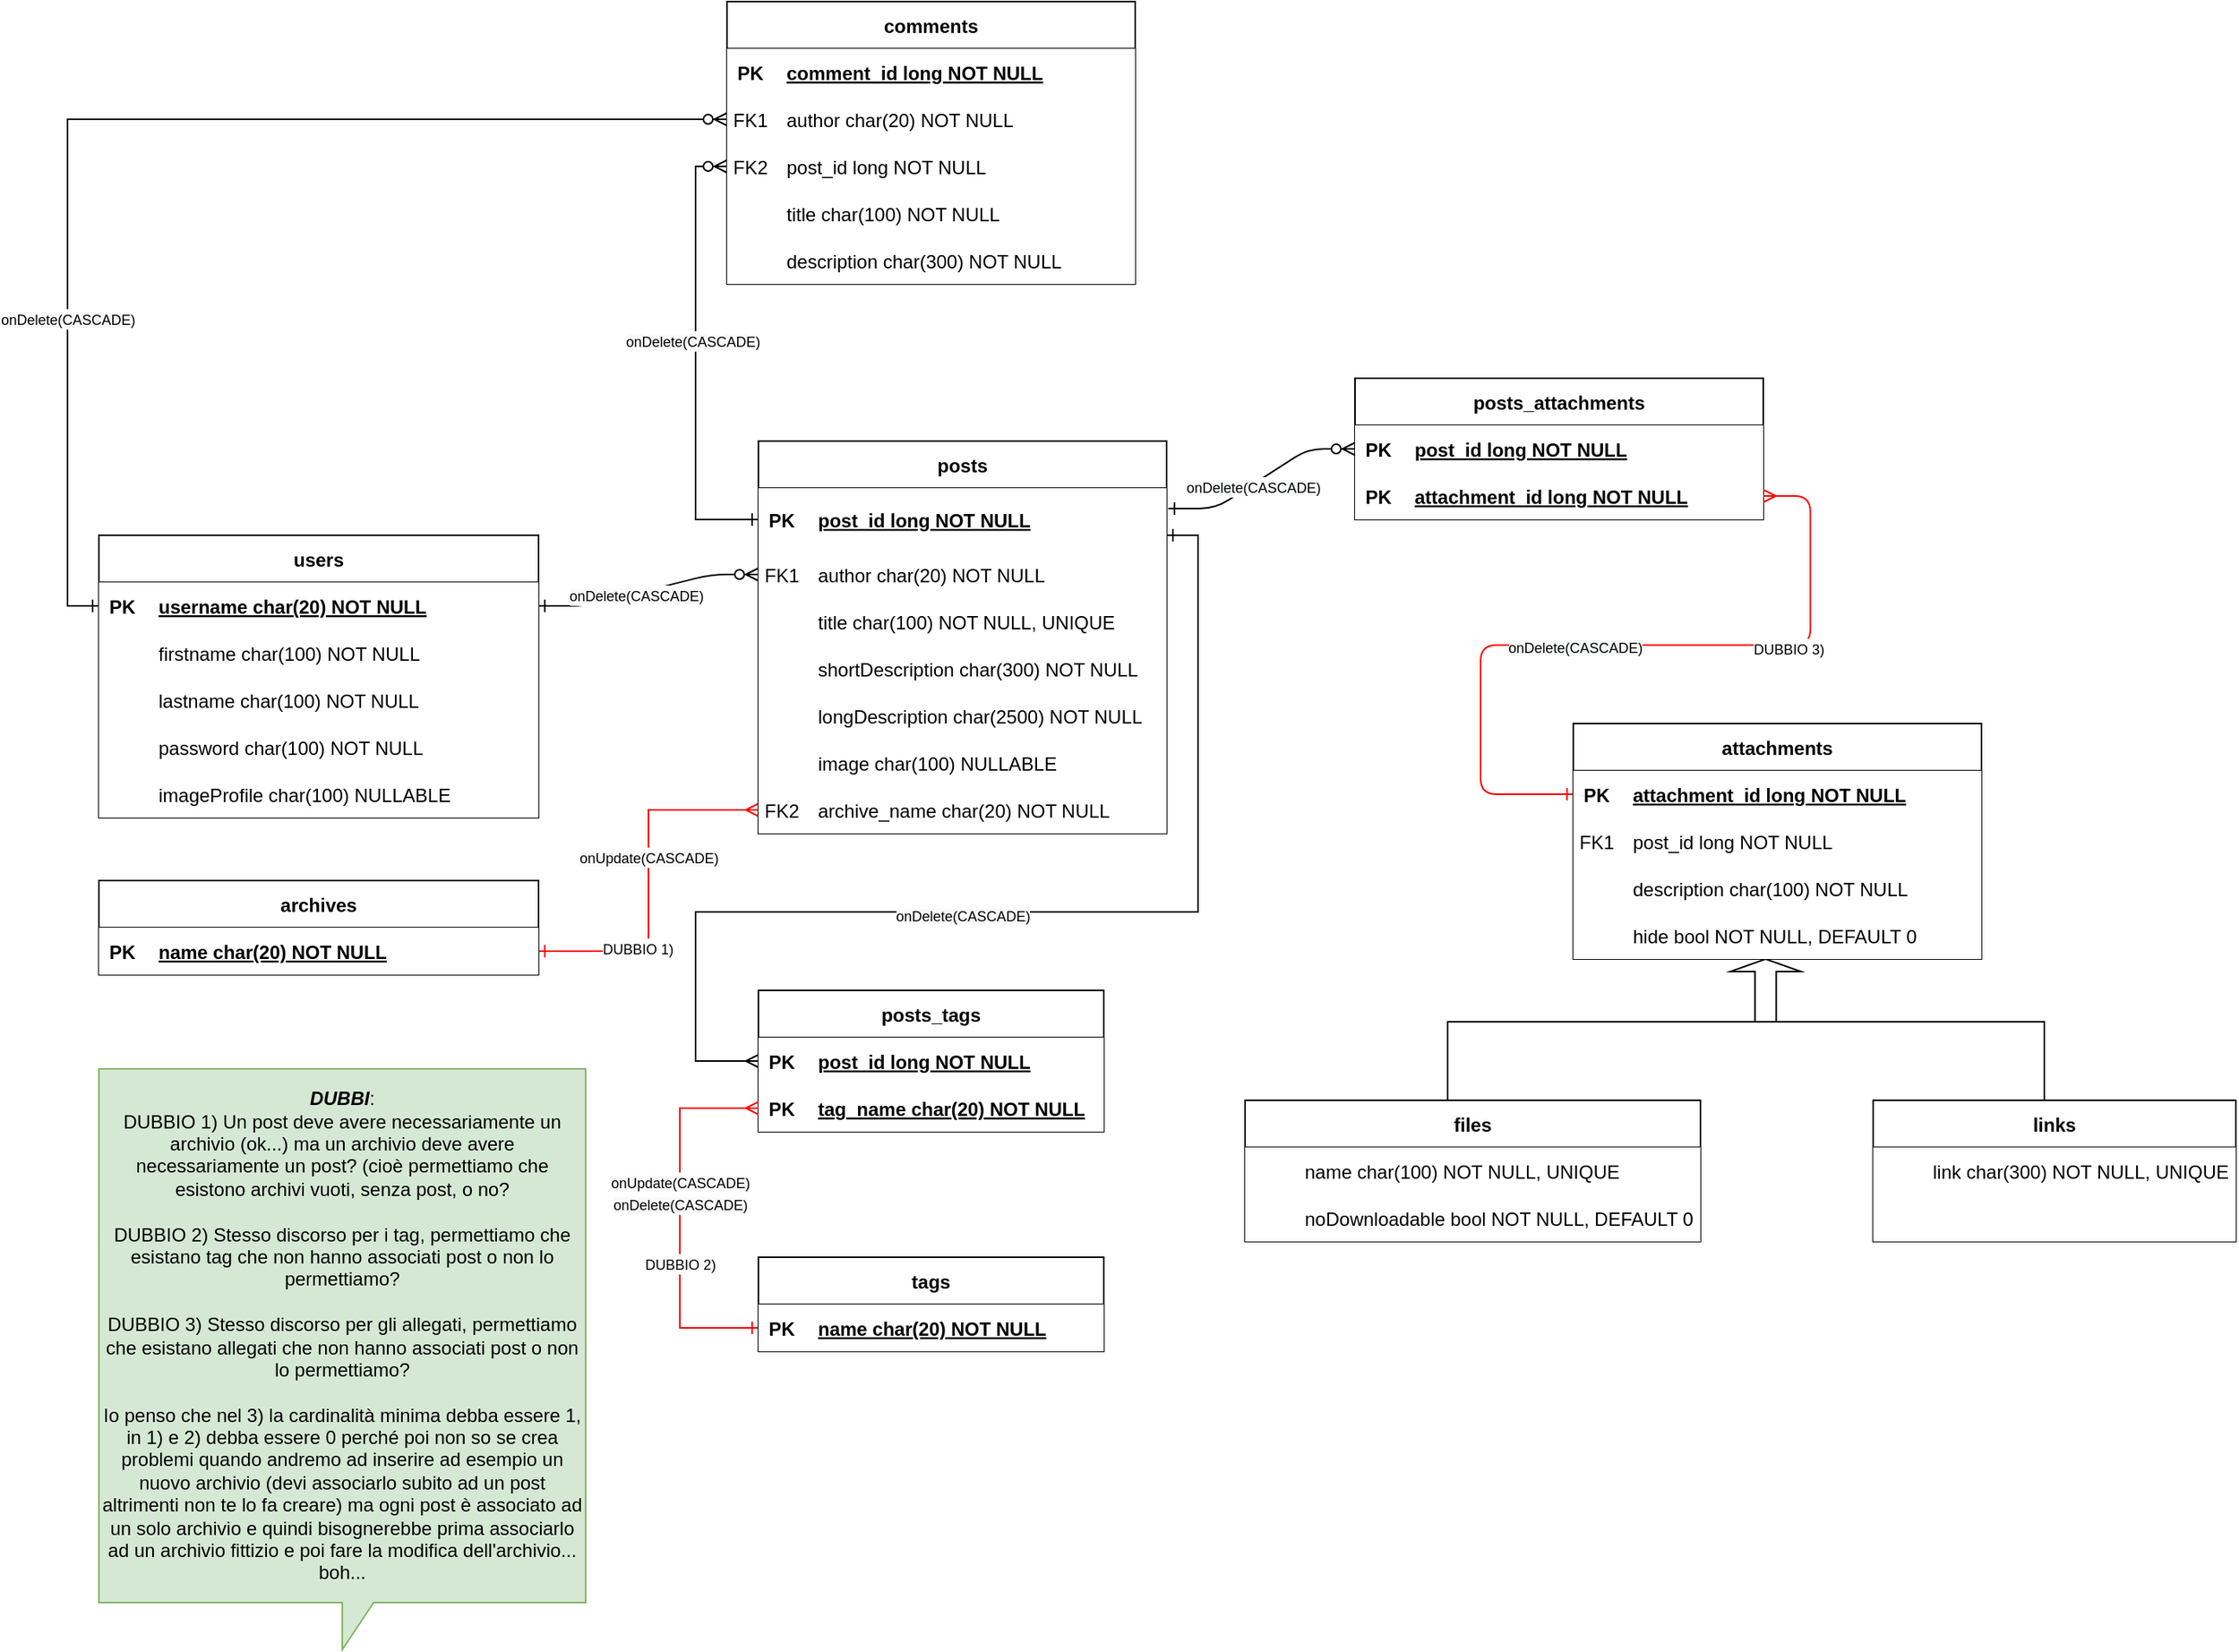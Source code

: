 <mxfile version="13.7.9" type="device"><diagram id="R2lEEEUBdFMjLlhIrx00" name="Page-1"><mxGraphModel dx="1936" dy="1906" grid="1" gridSize="10" guides="1" tooltips="1" connect="1" arrows="1" fold="1" page="1" pageScale="1" pageWidth="850" pageHeight="1100" math="0" shadow="0" extFonts="Permanent Marker^https://fonts.googleapis.com/css?family=Permanent+Marker"><root><mxCell id="0"/><mxCell id="1" parent="0"/><mxCell id="C-vyLk0tnHw3VtMMgP7b-1" value="" style="edgeStyle=entityRelationEdgeStyle;endArrow=ERzeroToMany;startArrow=ERone;endFill=1;startFill=0;" parent="1" source="C-vyLk0tnHw3VtMMgP7b-24" target="C-vyLk0tnHw3VtMMgP7b-6" edge="1"><mxGeometry width="100" height="100" relative="1" as="geometry"><mxPoint x="340" y="720" as="sourcePoint"/><mxPoint x="440" y="620" as="targetPoint"/></mxGeometry></mxCell><mxCell id="aIWPbxdDVjvcsdz_XJmE-20" value="&lt;span style=&quot;font-size: 9px ; background-color: rgb(248 , 249 , 250)&quot;&gt;onDelete(CASCADE)&lt;/span&gt;" style="edgeLabel;html=1;align=center;verticalAlign=middle;resizable=0;points=[];" parent="C-vyLk0tnHw3VtMMgP7b-1" vertex="1" connectable="0"><mxGeometry x="-0.125" y="-1" relative="1" as="geometry"><mxPoint as="offset"/></mxGeometry></mxCell><mxCell id="wg7da31r7VtKBd5QB4-x-1" value="comments" style="shape=table;startSize=30;container=1;collapsible=1;childLayout=tableLayout;fixedRows=1;rowLines=0;fontStyle=1;align=center;resizeLast=1;" parent="1" vertex="1"><mxGeometry x="450" y="-160" width="260" height="180" as="geometry"/></mxCell><mxCell id="wg7da31r7VtKBd5QB4-x-2" value="" style="shape=partialRectangle;collapsible=0;dropTarget=0;pointerEvents=0;points=[[0,0.5],[1,0.5]];portConstraint=eastwest;top=0;left=0;right=0;bottom=1;" parent="wg7da31r7VtKBd5QB4-x-1" vertex="1"><mxGeometry y="30" width="260" height="30" as="geometry"/></mxCell><mxCell id="wg7da31r7VtKBd5QB4-x-3" value="PK" style="shape=partialRectangle;overflow=hidden;connectable=0;top=0;left=0;bottom=0;right=0;fontStyle=1;" parent="wg7da31r7VtKBd5QB4-x-2" vertex="1"><mxGeometry width="30" height="30" as="geometry"/></mxCell><mxCell id="wg7da31r7VtKBd5QB4-x-4" value="comment_id long NOT NULL" style="shape=partialRectangle;overflow=hidden;connectable=0;top=0;left=0;bottom=0;right=0;align=left;spacingLeft=6;fontStyle=5;" parent="wg7da31r7VtKBd5QB4-x-2" vertex="1"><mxGeometry x="30" width="230" height="30" as="geometry"/></mxCell><mxCell id="wg7da31r7VtKBd5QB4-x-5" value="" style="shape=partialRectangle;collapsible=0;dropTarget=0;pointerEvents=0;points=[[0,0.5],[1,0.5]];portConstraint=eastwest;top=0;left=0;right=0;bottom=0;" parent="wg7da31r7VtKBd5QB4-x-1" vertex="1"><mxGeometry y="60" width="260" height="30" as="geometry"/></mxCell><mxCell id="wg7da31r7VtKBd5QB4-x-6" value="FK1" style="shape=partialRectangle;overflow=hidden;connectable=0;top=0;left=0;bottom=0;right=0;" parent="wg7da31r7VtKBd5QB4-x-5" vertex="1"><mxGeometry width="30" height="30" as="geometry"/></mxCell><mxCell id="wg7da31r7VtKBd5QB4-x-7" value="author char(20) NOT NULL" style="shape=partialRectangle;overflow=hidden;connectable=0;top=0;left=0;bottom=0;right=0;align=left;spacingLeft=6;" parent="wg7da31r7VtKBd5QB4-x-5" vertex="1"><mxGeometry x="30" width="230" height="30" as="geometry"/></mxCell><mxCell id="wg7da31r7VtKBd5QB4-x-8" value="" style="shape=partialRectangle;collapsible=0;dropTarget=0;pointerEvents=0;points=[[0,0.5],[1,0.5]];portConstraint=eastwest;top=0;left=0;right=0;bottom=0;" parent="wg7da31r7VtKBd5QB4-x-1" vertex="1"><mxGeometry y="90" width="260" height="30" as="geometry"/></mxCell><mxCell id="wg7da31r7VtKBd5QB4-x-9" value="FK2" style="shape=partialRectangle;overflow=hidden;connectable=0;top=0;left=0;bottom=0;right=0;" parent="wg7da31r7VtKBd5QB4-x-8" vertex="1"><mxGeometry width="30" height="30" as="geometry"/></mxCell><mxCell id="wg7da31r7VtKBd5QB4-x-10" value="post_id long NOT NULL" style="shape=partialRectangle;overflow=hidden;connectable=0;top=0;left=0;bottom=0;right=0;align=left;spacingLeft=6;" parent="wg7da31r7VtKBd5QB4-x-8" vertex="1"><mxGeometry x="30" width="230" height="30" as="geometry"/></mxCell><mxCell id="wg7da31r7VtKBd5QB4-x-26" value="" style="shape=partialRectangle;collapsible=0;dropTarget=0;pointerEvents=0;points=[[0,0.5],[1,0.5]];portConstraint=eastwest;top=0;left=0;right=0;bottom=0;" parent="wg7da31r7VtKBd5QB4-x-1" vertex="1"><mxGeometry y="120" width="260" height="30" as="geometry"/></mxCell><mxCell id="wg7da31r7VtKBd5QB4-x-27" value="" style="shape=partialRectangle;overflow=hidden;connectable=0;top=0;left=0;bottom=0;right=0;" parent="wg7da31r7VtKBd5QB4-x-26" vertex="1"><mxGeometry width="30" height="30" as="geometry"/></mxCell><mxCell id="wg7da31r7VtKBd5QB4-x-28" value="title char(100) NOT NULL" style="shape=partialRectangle;overflow=hidden;connectable=0;top=0;left=0;bottom=0;right=0;align=left;spacingLeft=6;" parent="wg7da31r7VtKBd5QB4-x-26" vertex="1"><mxGeometry x="30" width="230" height="30" as="geometry"/></mxCell><mxCell id="wg7da31r7VtKBd5QB4-x-29" value="" style="shape=partialRectangle;collapsible=0;dropTarget=0;pointerEvents=0;points=[[0,0.5],[1,0.5]];portConstraint=eastwest;top=0;left=0;right=0;bottom=0;" parent="wg7da31r7VtKBd5QB4-x-1" vertex="1"><mxGeometry y="150" width="260" height="30" as="geometry"/></mxCell><mxCell id="wg7da31r7VtKBd5QB4-x-30" value="" style="shape=partialRectangle;overflow=hidden;connectable=0;top=0;left=0;bottom=0;right=0;" parent="wg7da31r7VtKBd5QB4-x-29" vertex="1"><mxGeometry width="30" height="30" as="geometry"/></mxCell><mxCell id="wg7da31r7VtKBd5QB4-x-31" value="description char(300) NOT NULL" style="shape=partialRectangle;overflow=hidden;connectable=0;top=0;left=0;bottom=0;right=0;align=left;spacingLeft=6;" parent="wg7da31r7VtKBd5QB4-x-29" vertex="1"><mxGeometry x="30" width="230" height="30" as="geometry"/></mxCell><mxCell id="wg7da31r7VtKBd5QB4-x-32" style="edgeStyle=orthogonalEdgeStyle;rounded=0;orthogonalLoop=1;jettySize=auto;html=1;exitX=0;exitY=0.5;exitDx=0;exitDy=0;entryX=0;entryY=0.5;entryDx=0;entryDy=0;startArrow=ERone;startFill=0;endArrow=ERzeroToMany;endFill=1;" parent="1" source="C-vyLk0tnHw3VtMMgP7b-3" target="wg7da31r7VtKBd5QB4-x-8" edge="1"><mxGeometry relative="1" as="geometry"/></mxCell><mxCell id="aIWPbxdDVjvcsdz_XJmE-3" value="&lt;span style=&quot;font-size: 9px ; background-color: rgb(248 , 249 , 250)&quot;&gt;onDelete(CASCADE)&lt;/span&gt;" style="edgeLabel;html=1;align=center;verticalAlign=middle;resizable=0;points=[];" parent="wg7da31r7VtKBd5QB4-x-32" vertex="1" connectable="0"><mxGeometry x="0.085" y="2" relative="1" as="geometry"><mxPoint as="offset"/></mxGeometry></mxCell><mxCell id="wg7da31r7VtKBd5QB4-x-33" style="edgeStyle=orthogonalEdgeStyle;rounded=0;orthogonalLoop=1;jettySize=auto;html=1;exitX=0;exitY=0.5;exitDx=0;exitDy=0;entryX=0;entryY=0.5;entryDx=0;entryDy=0;startArrow=ERone;startFill=0;endArrow=ERzeroToMany;endFill=1;" parent="1" source="C-vyLk0tnHw3VtMMgP7b-24" target="wg7da31r7VtKBd5QB4-x-5" edge="1"><mxGeometry relative="1" as="geometry"/></mxCell><mxCell id="aIWPbxdDVjvcsdz_XJmE-4" value="&lt;span style=&quot;font-size: 9px ; background-color: rgb(248 , 249 , 250)&quot;&gt;onDelete(CASCADE)&lt;/span&gt;" style="edgeLabel;html=1;align=center;verticalAlign=middle;resizable=0;points=[];" parent="wg7da31r7VtKBd5QB4-x-33" vertex="1" connectable="0"><mxGeometry x="-0.459" relative="1" as="geometry"><mxPoint as="offset"/></mxGeometry></mxCell><mxCell id="wg7da31r7VtKBd5QB4-x-50" style="edgeStyle=orthogonalEdgeStyle;rounded=0;orthogonalLoop=1;jettySize=auto;html=1;exitX=1;exitY=0.5;exitDx=0;exitDy=0;entryX=0;entryY=0.5;entryDx=0;entryDy=0;startArrow=ERone;startFill=0;endArrow=ERmany;endFill=0;fillColor=#FFFF33;strokeColor=#FF0000;" parent="1" source="C-vyLk0tnHw3VtMMgP7b-14" target="wg7da31r7VtKBd5QB4-x-44" edge="1"><mxGeometry relative="1" as="geometry"><Array as="points"><mxPoint x="400" y="445"/><mxPoint x="400" y="355"/></Array></mxGeometry></mxCell><mxCell id="aIWPbxdDVjvcsdz_XJmE-17" value="&lt;span style=&quot;font-size: 9px ; background-color: rgb(248 , 249 , 250)&quot;&gt;onUpdate(&lt;/span&gt;&lt;span style=&quot;font-size: 9px ; background-color: rgb(248 , 249 , 250)&quot;&gt;CASCADE&lt;/span&gt;&lt;span style=&quot;font-size: 9px ; background-color: rgb(248 , 249 , 250)&quot;&gt;)&lt;/span&gt;" style="edgeLabel;html=1;align=center;verticalAlign=middle;resizable=0;points=[];" parent="wg7da31r7VtKBd5QB4-x-50" vertex="1" connectable="0"><mxGeometry x="0.134" relative="1" as="geometry"><mxPoint as="offset"/></mxGeometry></mxCell><mxCell id="2aSDrD3AFe0aCarWAyUW-16" value="&lt;font style=&quot;font-size: 9px&quot;&gt;DUBBIO 1)&lt;/font&gt;" style="edgeLabel;html=1;align=center;verticalAlign=middle;resizable=0;points=[];" parent="wg7da31r7VtKBd5QB4-x-50" vertex="1" connectable="0"><mxGeometry x="-0.453" y="2" relative="1" as="geometry"><mxPoint as="offset"/></mxGeometry></mxCell><mxCell id="aIWPbxdDVjvcsdz_XJmE-5" value="" style="shape=singleArrow;direction=north;whiteSpace=wrap;html=1;" parent="1" vertex="1"><mxGeometry x="1089" y="450" width="45" height="40" as="geometry"/></mxCell><mxCell id="aIWPbxdDVjvcsdz_XJmE-12" value="" style="shape=partialRectangle;whiteSpace=wrap;html=1;bottom=1;right=1;left=1;top=0;fillColor=none;routingCenterX=-0.5;rotation=-180;" parent="1" vertex="1"><mxGeometry x="909" y="490" width="380" height="50" as="geometry"/></mxCell><mxCell id="C-vyLk0tnHw3VtMMgP7b-2" value="posts" style="shape=table;startSize=30;container=1;collapsible=1;childLayout=tableLayout;fixedRows=1;rowLines=0;fontStyle=1;align=center;resizeLast=1;" parent="1" vertex="1"><mxGeometry x="470" y="120" width="260" height="250" as="geometry"/></mxCell><mxCell id="C-vyLk0tnHw3VtMMgP7b-3" value="" style="shape=partialRectangle;collapsible=0;dropTarget=0;pointerEvents=0;points=[[0,0.5],[1,0.5]];portConstraint=eastwest;top=0;left=0;right=0;bottom=1;" parent="C-vyLk0tnHw3VtMMgP7b-2" vertex="1"><mxGeometry y="30" width="260" height="40" as="geometry"/></mxCell><mxCell id="C-vyLk0tnHw3VtMMgP7b-4" value="PK" style="shape=partialRectangle;overflow=hidden;connectable=0;top=0;left=0;bottom=0;right=0;fontStyle=1;" parent="C-vyLk0tnHw3VtMMgP7b-3" vertex="1"><mxGeometry width="30" height="40" as="geometry"/></mxCell><mxCell id="C-vyLk0tnHw3VtMMgP7b-5" value="post_id long NOT NULL" style="shape=partialRectangle;overflow=hidden;connectable=0;top=0;left=0;bottom=0;right=0;align=left;spacingLeft=6;fontStyle=5;" parent="C-vyLk0tnHw3VtMMgP7b-3" vertex="1"><mxGeometry x="30" width="230" height="40" as="geometry"/></mxCell><mxCell id="C-vyLk0tnHw3VtMMgP7b-6" value="" style="shape=partialRectangle;collapsible=0;dropTarget=0;pointerEvents=0;points=[[0,0.5],[1,0.5]];portConstraint=eastwest;top=0;left=0;right=0;bottom=0;" parent="C-vyLk0tnHw3VtMMgP7b-2" vertex="1"><mxGeometry y="70" width="260" height="30" as="geometry"/></mxCell><mxCell id="C-vyLk0tnHw3VtMMgP7b-7" value="FK1" style="shape=partialRectangle;overflow=hidden;connectable=0;top=0;left=0;bottom=0;right=0;" parent="C-vyLk0tnHw3VtMMgP7b-6" vertex="1"><mxGeometry width="30" height="30" as="geometry"/></mxCell><mxCell id="C-vyLk0tnHw3VtMMgP7b-8" value="author char(20) NOT NULL" style="shape=partialRectangle;overflow=hidden;connectable=0;top=0;left=0;bottom=0;right=0;align=left;spacingLeft=6;" parent="C-vyLk0tnHw3VtMMgP7b-6" vertex="1"><mxGeometry x="30" width="230" height="30" as="geometry"/></mxCell><mxCell id="C-vyLk0tnHw3VtMMgP7b-9" value="" style="shape=partialRectangle;collapsible=0;dropTarget=0;pointerEvents=0;points=[[0,0.5],[1,0.5]];portConstraint=eastwest;top=0;left=0;right=0;bottom=0;" parent="C-vyLk0tnHw3VtMMgP7b-2" vertex="1"><mxGeometry y="100" width="260" height="30" as="geometry"/></mxCell><mxCell id="C-vyLk0tnHw3VtMMgP7b-10" value="" style="shape=partialRectangle;overflow=hidden;connectable=0;top=0;left=0;bottom=0;right=0;" parent="C-vyLk0tnHw3VtMMgP7b-9" vertex="1"><mxGeometry width="30" height="30" as="geometry"/></mxCell><mxCell id="C-vyLk0tnHw3VtMMgP7b-11" value="title char(100) NOT NULL, UNIQUE" style="shape=partialRectangle;overflow=hidden;connectable=0;top=0;left=0;bottom=0;right=0;align=left;spacingLeft=6;" parent="C-vyLk0tnHw3VtMMgP7b-9" vertex="1"><mxGeometry x="30" width="230" height="30" as="geometry"/></mxCell><mxCell id="wg7da31r7VtKBd5QB4-x-35" value="" style="shape=partialRectangle;collapsible=0;dropTarget=0;pointerEvents=0;points=[[0,0.5],[1,0.5]];portConstraint=eastwest;top=0;left=0;right=0;bottom=0;" parent="C-vyLk0tnHw3VtMMgP7b-2" vertex="1"><mxGeometry y="130" width="260" height="30" as="geometry"/></mxCell><mxCell id="wg7da31r7VtKBd5QB4-x-36" value="" style="shape=partialRectangle;overflow=hidden;connectable=0;top=0;left=0;bottom=0;right=0;" parent="wg7da31r7VtKBd5QB4-x-35" vertex="1"><mxGeometry width="30" height="30" as="geometry"/></mxCell><mxCell id="wg7da31r7VtKBd5QB4-x-37" value="shortDescription char(300) NOT NULL" style="shape=partialRectangle;overflow=hidden;connectable=0;top=0;left=0;bottom=0;right=0;align=left;spacingLeft=6;" parent="wg7da31r7VtKBd5QB4-x-35" vertex="1"><mxGeometry x="30" width="230" height="30" as="geometry"/></mxCell><mxCell id="wg7da31r7VtKBd5QB4-x-38" value="" style="shape=partialRectangle;collapsible=0;dropTarget=0;pointerEvents=0;points=[[0,0.5],[1,0.5]];portConstraint=eastwest;top=0;left=0;right=0;bottom=0;" parent="C-vyLk0tnHw3VtMMgP7b-2" vertex="1"><mxGeometry y="160" width="260" height="30" as="geometry"/></mxCell><mxCell id="wg7da31r7VtKBd5QB4-x-39" value="" style="shape=partialRectangle;overflow=hidden;connectable=0;top=0;left=0;bottom=0;right=0;" parent="wg7da31r7VtKBd5QB4-x-38" vertex="1"><mxGeometry width="30" height="30" as="geometry"/></mxCell><mxCell id="wg7da31r7VtKBd5QB4-x-40" value="longDescription char(2500) NOT NULL" style="shape=partialRectangle;overflow=hidden;connectable=0;top=0;left=0;bottom=0;right=0;align=left;spacingLeft=6;" parent="wg7da31r7VtKBd5QB4-x-38" vertex="1"><mxGeometry x="30" width="230" height="30" as="geometry"/></mxCell><mxCell id="wg7da31r7VtKBd5QB4-x-41" value="" style="shape=partialRectangle;collapsible=0;dropTarget=0;pointerEvents=0;points=[[0,0.5],[1,0.5]];portConstraint=eastwest;top=0;left=0;right=0;bottom=0;" parent="C-vyLk0tnHw3VtMMgP7b-2" vertex="1"><mxGeometry y="190" width="260" height="30" as="geometry"/></mxCell><mxCell id="wg7da31r7VtKBd5QB4-x-42" value="" style="shape=partialRectangle;overflow=hidden;connectable=0;top=0;left=0;bottom=0;right=0;" parent="wg7da31r7VtKBd5QB4-x-41" vertex="1"><mxGeometry width="30" height="30" as="geometry"/></mxCell><mxCell id="wg7da31r7VtKBd5QB4-x-43" value="image char(100) NULLABLE" style="shape=partialRectangle;overflow=hidden;connectable=0;top=0;left=0;bottom=0;right=0;align=left;spacingLeft=6;" parent="wg7da31r7VtKBd5QB4-x-41" vertex="1"><mxGeometry x="30" width="230" height="30" as="geometry"/></mxCell><mxCell id="wg7da31r7VtKBd5QB4-x-44" value="" style="shape=partialRectangle;collapsible=0;dropTarget=0;pointerEvents=0;points=[[0,0.5],[1,0.5]];portConstraint=eastwest;top=0;left=0;right=0;bottom=0;" parent="C-vyLk0tnHw3VtMMgP7b-2" vertex="1"><mxGeometry y="220" width="260" height="30" as="geometry"/></mxCell><mxCell id="wg7da31r7VtKBd5QB4-x-45" value="FK2" style="shape=partialRectangle;overflow=hidden;connectable=0;top=0;left=0;bottom=0;right=0;" parent="wg7da31r7VtKBd5QB4-x-44" vertex="1"><mxGeometry width="30" height="30" as="geometry"/></mxCell><mxCell id="wg7da31r7VtKBd5QB4-x-46" value="archive_name char(20) NOT NULL" style="shape=partialRectangle;overflow=hidden;connectable=0;top=0;left=0;bottom=0;right=0;align=left;spacingLeft=6;" parent="wg7da31r7VtKBd5QB4-x-44" vertex="1"><mxGeometry x="30" width="230" height="30" as="geometry"/></mxCell><mxCell id="2aSDrD3AFe0aCarWAyUW-1" value="posts_tags" style="shape=table;startSize=30;container=1;collapsible=1;childLayout=tableLayout;fixedRows=1;rowLines=0;fontStyle=1;align=center;resizeLast=1;" parent="1" vertex="1"><mxGeometry x="470" y="470" width="220" height="90" as="geometry"/></mxCell><mxCell id="2aSDrD3AFe0aCarWAyUW-5" value="" style="shape=partialRectangle;collapsible=0;dropTarget=0;pointerEvents=0;points=[[0,0.5],[1,0.5]];portConstraint=eastwest;top=0;left=0;right=0;bottom=1;" parent="2aSDrD3AFe0aCarWAyUW-1" vertex="1"><mxGeometry y="30" width="220" height="30" as="geometry"/></mxCell><mxCell id="2aSDrD3AFe0aCarWAyUW-6" value="PK" style="shape=partialRectangle;overflow=hidden;connectable=0;top=0;left=0;bottom=0;right=0;fontStyle=1;" parent="2aSDrD3AFe0aCarWAyUW-5" vertex="1"><mxGeometry width="30" height="30" as="geometry"/></mxCell><mxCell id="2aSDrD3AFe0aCarWAyUW-7" value="post_id long NOT NULL " style="shape=partialRectangle;overflow=hidden;connectable=0;top=0;left=0;bottom=0;right=0;align=left;spacingLeft=6;fontStyle=5;" parent="2aSDrD3AFe0aCarWAyUW-5" vertex="1"><mxGeometry x="30" width="190" height="30" as="geometry"/></mxCell><mxCell id="2aSDrD3AFe0aCarWAyUW-2" value="" style="shape=partialRectangle;collapsible=0;dropTarget=0;pointerEvents=0;points=[[0,0.5],[1,0.5]];portConstraint=eastwest;top=0;left=0;right=0;bottom=1;" parent="2aSDrD3AFe0aCarWAyUW-1" vertex="1"><mxGeometry y="60" width="220" height="30" as="geometry"/></mxCell><mxCell id="2aSDrD3AFe0aCarWAyUW-3" value="PK" style="shape=partialRectangle;overflow=hidden;connectable=0;top=0;left=0;bottom=0;right=0;fontStyle=1;" parent="2aSDrD3AFe0aCarWAyUW-2" vertex="1"><mxGeometry width="30" height="30" as="geometry"/></mxCell><mxCell id="2aSDrD3AFe0aCarWAyUW-4" value="tag_name char(20) NOT NULL " style="shape=partialRectangle;overflow=hidden;connectable=0;top=0;left=0;bottom=0;right=0;align=left;spacingLeft=6;fontStyle=5;" parent="2aSDrD3AFe0aCarWAyUW-2" vertex="1"><mxGeometry x="30" width="190" height="30" as="geometry"/></mxCell><mxCell id="2aSDrD3AFe0aCarWAyUW-8" style="edgeStyle=orthogonalEdgeStyle;rounded=0;orthogonalLoop=1;jettySize=auto;html=1;startArrow=ERone;startFill=0;endArrow=ERmany;endFill=0;fillColor=#FFFF33;entryX=0;entryY=0.5;entryDx=0;entryDy=0;exitX=0;exitY=0.5;exitDx=0;exitDy=0;strokeColor=#FF0000;" parent="1" source="M-AA-dVodHDhUSNJbeSu-15" target="2aSDrD3AFe0aCarWAyUW-2" edge="1"><mxGeometry relative="1" as="geometry"><Array as="points"><mxPoint x="420" y="685"/><mxPoint x="420" y="545"/></Array><mxPoint x="480" y="725" as="sourcePoint"/><mxPoint x="460" y="550" as="targetPoint"/></mxGeometry></mxCell><mxCell id="2aSDrD3AFe0aCarWAyUW-9" value="&lt;span style=&quot;font-size: 9px ; background-color: rgb(248 , 249 , 250)&quot;&gt;onUpdate(&lt;/span&gt;&lt;span style=&quot;font-size: 9px ; background-color: rgb(248 , 249 , 250)&quot;&gt;CASCADE&lt;/span&gt;&lt;span style=&quot;font-size: 9px ; background-color: rgb(248 , 249 , 250)&quot;&gt;)&lt;br&gt;&lt;/span&gt;&lt;span style=&quot;font-size: 9px ; background-color: rgb(248 , 249 , 250)&quot;&gt;onDelete(CASCADE)&lt;/span&gt;&lt;span style=&quot;font-size: 9px ; background-color: rgb(248 , 249 , 250)&quot;&gt;&lt;br&gt;&lt;/span&gt;" style="edgeLabel;html=1;align=center;verticalAlign=middle;resizable=0;points=[];" parent="2aSDrD3AFe0aCarWAyUW-8" vertex="1" connectable="0"><mxGeometry x="0.134" relative="1" as="geometry"><mxPoint as="offset"/></mxGeometry></mxCell><mxCell id="2aSDrD3AFe0aCarWAyUW-17" value="&lt;font style=&quot;font-size: 9px&quot;&gt;DUBBIO 2)&lt;/font&gt;" style="edgeLabel;html=1;align=center;verticalAlign=middle;resizable=0;points=[];" parent="2aSDrD3AFe0aCarWAyUW-8" vertex="1" connectable="0"><mxGeometry x="-0.52" y="-34" relative="1" as="geometry"><mxPoint x="-34" y="-34" as="offset"/></mxGeometry></mxCell><mxCell id="2aSDrD3AFe0aCarWAyUW-12" style="edgeStyle=orthogonalEdgeStyle;rounded=0;orthogonalLoop=1;jettySize=auto;html=1;startArrow=ERone;startFill=0;endArrow=ERmany;endFill=0;fillColor=#FFFF33;entryX=0;entryY=0.5;entryDx=0;entryDy=0;" parent="1" target="2aSDrD3AFe0aCarWAyUW-5" edge="1"><mxGeometry relative="1" as="geometry"><Array as="points"><mxPoint x="750" y="180"/><mxPoint x="750" y="420"/><mxPoint x="430" y="420"/><mxPoint x="430" y="515"/></Array><mxPoint x="730" y="180" as="sourcePoint"/><mxPoint x="450" y="490" as="targetPoint"/></mxGeometry></mxCell><mxCell id="2aSDrD3AFe0aCarWAyUW-14" value="&lt;span style=&quot;font-size: 9px ; background-color: rgb(248 , 249 , 250)&quot;&gt;onDelete(CASCADE)&lt;/span&gt;" style="edgeLabel;html=1;align=center;verticalAlign=middle;resizable=0;points=[];" parent="2aSDrD3AFe0aCarWAyUW-12" vertex="1" connectable="0"><mxGeometry x="0.147" y="2" relative="1" as="geometry"><mxPoint as="offset"/></mxGeometry></mxCell><mxCell id="2aSDrD3AFe0aCarWAyUW-15" value="&lt;b&gt;&lt;i&gt;DUBBI&lt;/i&gt;&lt;/b&gt;:&lt;br&gt;DUBBIO 1) Un post deve avere necessariamente un archivio (ok...) ma un archivio deve avere necessariamente un post? (cioè permettiamo che esistono archivi vuoti, senza post, o no?&lt;br&gt;&lt;br&gt;DUBBIO 2) Stesso discorso per i tag, permettiamo che esistano tag che non hanno associati post o non lo permettiamo?&lt;br&gt;&lt;br&gt;DUBBIO 3) Stesso discorso per gli allegati, permettiamo che esistano allegati che non hanno associati post o non lo permettiamo?&lt;br&gt;&lt;br&gt;Io penso che nel 3) la cardinalità minima debba essere 1, in 1) e 2) debba essere 0 perché poi non so se crea problemi quando andremo ad inserire ad esempio un nuovo archivio (devi associarlo subito ad un post altrimenti non te lo fa creare) ma ogni post è associato ad un solo archivio e quindi bisognerebbe prima associarlo ad un archivio fittizio e poi fare la modifica dell'archivio... boh..." style="shape=callout;whiteSpace=wrap;html=1;perimeter=calloutPerimeter;fillColor=#d5e8d4;strokeColor=#82b366;" parent="1" vertex="1"><mxGeometry x="50" y="520" width="310" height="370" as="geometry"/></mxCell><mxCell id="FZiWQcX6gy6mHeXQ29x7-1" value="posts_attachments" style="shape=table;startSize=30;container=1;collapsible=1;childLayout=tableLayout;fixedRows=1;rowLines=0;fontStyle=1;align=center;resizeLast=1;" parent="1" vertex="1"><mxGeometry x="850" y="80" width="260" height="90" as="geometry"/></mxCell><mxCell id="FZiWQcX6gy6mHeXQ29x7-2" value="" style="shape=partialRectangle;collapsible=0;dropTarget=0;pointerEvents=0;points=[[0,0.5],[1,0.5]];portConstraint=eastwest;top=0;left=0;right=0;bottom=1;" parent="FZiWQcX6gy6mHeXQ29x7-1" vertex="1"><mxGeometry y="30" width="260" height="30" as="geometry"/></mxCell><mxCell id="FZiWQcX6gy6mHeXQ29x7-3" value="PK" style="shape=partialRectangle;overflow=hidden;connectable=0;top=0;left=0;bottom=0;right=0;fontStyle=1;" parent="FZiWQcX6gy6mHeXQ29x7-2" vertex="1"><mxGeometry width="30" height="30" as="geometry"/></mxCell><mxCell id="FZiWQcX6gy6mHeXQ29x7-4" value="post_id long NOT NULL" style="shape=partialRectangle;overflow=hidden;connectable=0;top=0;left=0;bottom=0;right=0;align=left;spacingLeft=6;fontStyle=5;" parent="FZiWQcX6gy6mHeXQ29x7-2" vertex="1"><mxGeometry x="30" width="230" height="30" as="geometry"/></mxCell><mxCell id="FZiWQcX6gy6mHeXQ29x7-14" value="" style="shape=partialRectangle;collapsible=0;dropTarget=0;pointerEvents=0;points=[[0,0.5],[1,0.5]];portConstraint=eastwest;top=0;left=0;right=0;bottom=1;" parent="FZiWQcX6gy6mHeXQ29x7-1" vertex="1"><mxGeometry y="60" width="260" height="30" as="geometry"/></mxCell><mxCell id="FZiWQcX6gy6mHeXQ29x7-15" value="PK" style="shape=partialRectangle;overflow=hidden;connectable=0;top=0;left=0;bottom=0;right=0;fontStyle=1;" parent="FZiWQcX6gy6mHeXQ29x7-14" vertex="1"><mxGeometry width="30" height="30" as="geometry"/></mxCell><mxCell id="FZiWQcX6gy6mHeXQ29x7-16" value="attachment_id long NOT NULL" style="shape=partialRectangle;overflow=hidden;connectable=0;top=0;left=0;bottom=0;right=0;align=left;spacingLeft=6;fontStyle=5;" parent="FZiWQcX6gy6mHeXQ29x7-14" vertex="1"><mxGeometry x="30" width="230" height="30" as="geometry"/></mxCell><mxCell id="FZiWQcX6gy6mHeXQ29x7-17" value="" style="edgeStyle=entityRelationEdgeStyle;endArrow=ERzeroToMany;startArrow=ERone;endFill=1;startFill=0;entryX=0;entryY=0.5;entryDx=0;entryDy=0;exitX=1.004;exitY=0.325;exitDx=0;exitDy=0;exitPerimeter=0;" parent="1" source="C-vyLk0tnHw3VtMMgP7b-3" target="FZiWQcX6gy6mHeXQ29x7-2" edge="1"><mxGeometry width="100" height="100" relative="1" as="geometry"><mxPoint x="720" y="30" as="sourcePoint"/><mxPoint x="820" y="70" as="targetPoint"/></mxGeometry></mxCell><mxCell id="FZiWQcX6gy6mHeXQ29x7-18" value="&lt;span style=&quot;font-size: 9px ; background-color: rgb(248 , 249 , 250)&quot;&gt;onDelete(CASCADE)&lt;/span&gt;" style="edgeLabel;html=1;align=center;verticalAlign=middle;resizable=0;points=[];" parent="FZiWQcX6gy6mHeXQ29x7-17" vertex="1" connectable="0"><mxGeometry x="-0.125" y="-1" relative="1" as="geometry"><mxPoint as="offset"/></mxGeometry></mxCell><mxCell id="FZiWQcX6gy6mHeXQ29x7-19" value="" style="edgeStyle=orthogonalEdgeStyle;endArrow=ERmany;startArrow=ERone;endFill=0;startFill=0;entryX=1;entryY=0.5;entryDx=0;entryDy=0;exitX=0;exitY=0.5;exitDx=0;exitDy=0;strokeColor=#FF0000;" parent="1" source="wg7da31r7VtKBd5QB4-x-64" target="FZiWQcX6gy6mHeXQ29x7-14" edge="1"><mxGeometry width="100" height="100" relative="1" as="geometry"><mxPoint x="1170" y="120" as="sourcePoint"/><mxPoint x="1288.96" y="82" as="targetPoint"/><Array as="points"><mxPoint x="930" y="345"/><mxPoint x="930" y="250"/><mxPoint x="1140" y="250"/><mxPoint x="1140" y="155"/></Array></mxGeometry></mxCell><mxCell id="FZiWQcX6gy6mHeXQ29x7-20" value="&lt;span style=&quot;font-size: 9px ; background-color: rgb(248 , 249 , 250)&quot;&gt;onDelete(CASCADE)&lt;/span&gt;" style="edgeLabel;html=1;align=center;verticalAlign=middle;resizable=0;points=[];" parent="FZiWQcX6gy6mHeXQ29x7-19" vertex="1" connectable="0"><mxGeometry x="-0.125" y="-1" relative="1" as="geometry"><mxPoint as="offset"/></mxGeometry></mxCell><mxCell id="FZiWQcX6gy6mHeXQ29x7-21" value="&lt;font style=&quot;font-size: 9px&quot;&gt;DUBBIO 3)&lt;/font&gt;" style="edgeLabel;html=1;align=center;verticalAlign=middle;resizable=0;points=[];" parent="FZiWQcX6gy6mHeXQ29x7-19" vertex="1" connectable="0"><mxGeometry x="0.431" y="-2" relative="1" as="geometry"><mxPoint as="offset"/></mxGeometry></mxCell><mxCell id="wg7da31r7VtKBd5QB4-x-63" value="attachments" style="shape=table;startSize=30;container=1;collapsible=1;childLayout=tableLayout;fixedRows=1;rowLines=0;fontStyle=1;align=center;resizeLast=1;" parent="1" vertex="1"><mxGeometry x="989" y="300" width="260" height="150" as="geometry"/></mxCell><mxCell id="wg7da31r7VtKBd5QB4-x-64" value="" style="shape=partialRectangle;collapsible=0;dropTarget=0;pointerEvents=0;points=[[0,0.5],[1,0.5]];portConstraint=eastwest;top=0;left=0;right=0;bottom=1;" parent="wg7da31r7VtKBd5QB4-x-63" vertex="1"><mxGeometry y="30" width="260" height="30" as="geometry"/></mxCell><mxCell id="wg7da31r7VtKBd5QB4-x-65" value="PK" style="shape=partialRectangle;overflow=hidden;connectable=0;top=0;left=0;bottom=0;right=0;fontStyle=1;" parent="wg7da31r7VtKBd5QB4-x-64" vertex="1"><mxGeometry width="30" height="30" as="geometry"/></mxCell><mxCell id="wg7da31r7VtKBd5QB4-x-66" value="attachment_id long NOT NULL" style="shape=partialRectangle;overflow=hidden;connectable=0;top=0;left=0;bottom=0;right=0;align=left;spacingLeft=6;fontStyle=5;" parent="wg7da31r7VtKBd5QB4-x-64" vertex="1"><mxGeometry x="30" width="230" height="30" as="geometry"/></mxCell><mxCell id="wg7da31r7VtKBd5QB4-x-67" value="" style="shape=partialRectangle;collapsible=0;dropTarget=0;pointerEvents=0;points=[[0,0.5],[1,0.5]];portConstraint=eastwest;top=0;left=0;right=0;bottom=0;" parent="wg7da31r7VtKBd5QB4-x-63" vertex="1"><mxGeometry y="60" width="260" height="30" as="geometry"/></mxCell><mxCell id="wg7da31r7VtKBd5QB4-x-68" value="FK1" style="shape=partialRectangle;overflow=hidden;connectable=0;top=0;left=0;bottom=0;right=0;" parent="wg7da31r7VtKBd5QB4-x-67" vertex="1"><mxGeometry width="30" height="30" as="geometry"/></mxCell><mxCell id="wg7da31r7VtKBd5QB4-x-69" value="post_id long NOT NULL" style="shape=partialRectangle;overflow=hidden;connectable=0;top=0;left=0;bottom=0;right=0;align=left;spacingLeft=6;" parent="wg7da31r7VtKBd5QB4-x-67" vertex="1"><mxGeometry x="30" width="230" height="30" as="geometry"/></mxCell><mxCell id="wg7da31r7VtKBd5QB4-x-73" value="" style="shape=partialRectangle;collapsible=0;dropTarget=0;pointerEvents=0;points=[[0,0.5],[1,0.5]];portConstraint=eastwest;top=0;left=0;right=0;bottom=0;" parent="wg7da31r7VtKBd5QB4-x-63" vertex="1"><mxGeometry y="90" width="260" height="30" as="geometry"/></mxCell><mxCell id="wg7da31r7VtKBd5QB4-x-74" value="" style="shape=partialRectangle;overflow=hidden;connectable=0;top=0;left=0;bottom=0;right=0;" parent="wg7da31r7VtKBd5QB4-x-73" vertex="1"><mxGeometry width="30" height="30" as="geometry"/></mxCell><mxCell id="wg7da31r7VtKBd5QB4-x-75" value="description char(100) NOT NULL" style="shape=partialRectangle;overflow=hidden;connectable=0;top=0;left=0;bottom=0;right=0;align=left;spacingLeft=6;" parent="wg7da31r7VtKBd5QB4-x-73" vertex="1"><mxGeometry x="30" width="230" height="30" as="geometry"/></mxCell><mxCell id="wg7da31r7VtKBd5QB4-x-76" value="" style="shape=partialRectangle;collapsible=0;dropTarget=0;pointerEvents=0;points=[[0,0.5],[1,0.5]];portConstraint=eastwest;top=0;left=0;right=0;bottom=0;" parent="wg7da31r7VtKBd5QB4-x-63" vertex="1"><mxGeometry y="120" width="260" height="30" as="geometry"/></mxCell><mxCell id="wg7da31r7VtKBd5QB4-x-77" value="" style="shape=partialRectangle;overflow=hidden;connectable=0;top=0;left=0;bottom=0;right=0;" parent="wg7da31r7VtKBd5QB4-x-76" vertex="1"><mxGeometry width="30" height="30" as="geometry"/></mxCell><mxCell id="wg7da31r7VtKBd5QB4-x-78" value="hide bool NOT NULL, DEFAULT 0" style="shape=partialRectangle;overflow=hidden;connectable=0;top=0;left=0;bottom=0;right=0;align=left;spacingLeft=6;" parent="wg7da31r7VtKBd5QB4-x-76" vertex="1"><mxGeometry x="30" width="230" height="30" as="geometry"/></mxCell><mxCell id="wg7da31r7VtKBd5QB4-x-102" value="files" style="shape=table;startSize=30;container=1;collapsible=1;childLayout=tableLayout;fixedRows=1;rowLines=0;fontStyle=1;align=center;resizeLast=1;" parent="1" vertex="1"><mxGeometry x="780" y="540" width="290" height="90" as="geometry"/></mxCell><mxCell id="wg7da31r7VtKBd5QB4-x-103" value="" style="shape=partialRectangle;collapsible=0;dropTarget=0;pointerEvents=0;points=[[0,0.5],[1,0.5]];portConstraint=eastwest;top=0;left=0;right=0;bottom=0;" parent="wg7da31r7VtKBd5QB4-x-102" vertex="1"><mxGeometry y="30" width="290" height="30" as="geometry"/></mxCell><mxCell id="wg7da31r7VtKBd5QB4-x-104" value="" style="shape=partialRectangle;overflow=hidden;connectable=0;top=0;left=0;bottom=0;right=0;" parent="wg7da31r7VtKBd5QB4-x-103" vertex="1"><mxGeometry width="30" height="30" as="geometry"/></mxCell><mxCell id="wg7da31r7VtKBd5QB4-x-105" value="name char(100) NOT NULL, UNIQUE" style="shape=partialRectangle;overflow=hidden;connectable=0;top=0;left=0;bottom=0;right=0;align=left;spacingLeft=6;" parent="wg7da31r7VtKBd5QB4-x-103" vertex="1"><mxGeometry x="30" width="260" height="30" as="geometry"/></mxCell><mxCell id="wg7da31r7VtKBd5QB4-x-111" value="" style="shape=partialRectangle;collapsible=0;dropTarget=0;pointerEvents=0;points=[[0,0.5],[1,0.5]];portConstraint=eastwest;top=0;left=0;right=0;bottom=0;" parent="wg7da31r7VtKBd5QB4-x-102" vertex="1"><mxGeometry y="60" width="290" height="30" as="geometry"/></mxCell><mxCell id="wg7da31r7VtKBd5QB4-x-112" value="" style="shape=partialRectangle;overflow=hidden;connectable=0;top=0;left=0;bottom=0;right=0;" parent="wg7da31r7VtKBd5QB4-x-111" vertex="1"><mxGeometry width="30" height="30" as="geometry"/></mxCell><mxCell id="wg7da31r7VtKBd5QB4-x-113" value="noDownloadable bool NOT NULL, DEFAULT 0" style="shape=partialRectangle;overflow=hidden;connectable=0;top=0;left=0;bottom=0;right=0;align=left;spacingLeft=6;" parent="wg7da31r7VtKBd5QB4-x-111" vertex="1"><mxGeometry x="30" width="260" height="30" as="geometry"/></mxCell><mxCell id="wg7da31r7VtKBd5QB4-x-107" value="links" style="shape=table;startSize=30;container=1;collapsible=1;childLayout=tableLayout;fixedRows=1;rowLines=0;fontStyle=1;align=center;resizeLast=1;" parent="1" vertex="1"><mxGeometry x="1180" y="540" width="231" height="90" as="geometry"/></mxCell><mxCell id="wg7da31r7VtKBd5QB4-x-108" value="" style="shape=partialRectangle;collapsible=0;dropTarget=0;pointerEvents=0;points=[[0,0.5],[1,0.5]];portConstraint=eastwest;top=0;left=0;right=0;bottom=0;" parent="wg7da31r7VtKBd5QB4-x-107" vertex="1"><mxGeometry y="30" width="231" height="30" as="geometry"/></mxCell><mxCell id="wg7da31r7VtKBd5QB4-x-109" value="" style="shape=partialRectangle;overflow=hidden;connectable=0;top=0;left=0;bottom=0;right=0;" parent="wg7da31r7VtKBd5QB4-x-108" vertex="1"><mxGeometry width="30" height="30" as="geometry"/></mxCell><mxCell id="wg7da31r7VtKBd5QB4-x-110" value="link char(300) NOT NULL, UNIQUE" style="shape=partialRectangle;overflow=hidden;connectable=0;top=0;left=0;bottom=0;right=0;align=left;spacingLeft=6;" parent="wg7da31r7VtKBd5QB4-x-108" vertex="1"><mxGeometry x="30" width="201" height="30" as="geometry"/></mxCell><mxCell id="aIWPbxdDVjvcsdz_XJmE-14" value="" style="shape=partialRectangle;collapsible=0;dropTarget=0;pointerEvents=0;points=[[0,0.5],[1,0.5]];portConstraint=eastwest;top=0;left=0;right=0;bottom=0;" parent="wg7da31r7VtKBd5QB4-x-107" vertex="1"><mxGeometry y="60" width="231" height="30" as="geometry"/></mxCell><mxCell id="aIWPbxdDVjvcsdz_XJmE-15" value="" style="shape=partialRectangle;overflow=hidden;connectable=0;top=0;left=0;bottom=0;right=0;" parent="aIWPbxdDVjvcsdz_XJmE-14" vertex="1"><mxGeometry width="30" height="30" as="geometry"/></mxCell><mxCell id="aIWPbxdDVjvcsdz_XJmE-16" value="" style="shape=partialRectangle;overflow=hidden;connectable=0;top=0;left=0;bottom=0;right=0;align=left;spacingLeft=6;" parent="aIWPbxdDVjvcsdz_XJmE-14" vertex="1"><mxGeometry x="30" width="201" height="30" as="geometry"/></mxCell><mxCell id="M-AA-dVodHDhUSNJbeSu-14" value="tags" style="shape=table;startSize=30;container=1;collapsible=1;childLayout=tableLayout;fixedRows=1;rowLines=0;fontStyle=1;align=center;resizeLast=1;" parent="1" vertex="1"><mxGeometry x="470" y="640" width="220" height="60" as="geometry"/></mxCell><mxCell id="M-AA-dVodHDhUSNJbeSu-15" value="" style="shape=partialRectangle;collapsible=0;dropTarget=0;pointerEvents=0;points=[[0,0.5],[1,0.5]];portConstraint=eastwest;top=0;left=0;right=0;bottom=1;" parent="M-AA-dVodHDhUSNJbeSu-14" vertex="1"><mxGeometry y="30" width="220" height="30" as="geometry"/></mxCell><mxCell id="M-AA-dVodHDhUSNJbeSu-16" value="PK" style="shape=partialRectangle;overflow=hidden;connectable=0;top=0;left=0;bottom=0;right=0;fontStyle=1;" parent="M-AA-dVodHDhUSNJbeSu-15" vertex="1"><mxGeometry width="30" height="30" as="geometry"/></mxCell><mxCell id="M-AA-dVodHDhUSNJbeSu-17" value="name char(20) NOT NULL " style="shape=partialRectangle;overflow=hidden;connectable=0;top=0;left=0;bottom=0;right=0;align=left;spacingLeft=6;fontStyle=5;" parent="M-AA-dVodHDhUSNJbeSu-15" vertex="1"><mxGeometry x="30" width="190" height="30" as="geometry"/></mxCell><mxCell id="C-vyLk0tnHw3VtMMgP7b-23" value="users" style="shape=table;startSize=30;container=1;collapsible=1;childLayout=tableLayout;fixedRows=1;rowLines=0;fontStyle=1;align=center;resizeLast=1;" parent="1" vertex="1"><mxGeometry x="50" y="180" width="280" height="180" as="geometry"><mxRectangle x="120" y="120" width="70" height="30" as="alternateBounds"/></mxGeometry></mxCell><mxCell id="C-vyLk0tnHw3VtMMgP7b-24" value="" style="shape=partialRectangle;collapsible=0;dropTarget=0;pointerEvents=0;points=[[0,0.5],[1,0.5]];portConstraint=eastwest;top=0;left=0;right=0;bottom=1;" parent="C-vyLk0tnHw3VtMMgP7b-23" vertex="1"><mxGeometry y="30" width="280" height="30" as="geometry"/></mxCell><mxCell id="C-vyLk0tnHw3VtMMgP7b-25" value="PK" style="shape=partialRectangle;overflow=hidden;connectable=0;top=0;left=0;bottom=0;right=0;fontStyle=1;" parent="C-vyLk0tnHw3VtMMgP7b-24" vertex="1"><mxGeometry width="30" height="30" as="geometry"/></mxCell><mxCell id="C-vyLk0tnHw3VtMMgP7b-26" value="username char(20) NOT NULL" style="shape=partialRectangle;overflow=hidden;connectable=0;top=0;left=0;bottom=0;right=0;align=left;spacingLeft=6;fontStyle=5;" parent="C-vyLk0tnHw3VtMMgP7b-24" vertex="1"><mxGeometry x="30" width="250" height="30" as="geometry"/></mxCell><mxCell id="C-vyLk0tnHw3VtMMgP7b-27" value="" style="shape=partialRectangle;collapsible=0;dropTarget=0;pointerEvents=0;points=[[0,0.5],[1,0.5]];portConstraint=eastwest;top=0;left=0;right=0;bottom=0;" parent="C-vyLk0tnHw3VtMMgP7b-23" vertex="1"><mxGeometry y="60" width="280" height="30" as="geometry"/></mxCell><mxCell id="C-vyLk0tnHw3VtMMgP7b-28" value="" style="shape=partialRectangle;overflow=hidden;connectable=0;top=0;left=0;bottom=0;right=0;" parent="C-vyLk0tnHw3VtMMgP7b-27" vertex="1"><mxGeometry width="30" height="30" as="geometry"/></mxCell><mxCell id="C-vyLk0tnHw3VtMMgP7b-29" value="firstname char(100) NOT NULL" style="shape=partialRectangle;overflow=hidden;connectable=0;top=0;left=0;bottom=0;right=0;align=left;spacingLeft=6;" parent="C-vyLk0tnHw3VtMMgP7b-27" vertex="1"><mxGeometry x="30" width="250" height="30" as="geometry"/></mxCell><mxCell id="wg7da31r7VtKBd5QB4-x-51" value="" style="shape=partialRectangle;collapsible=0;dropTarget=0;pointerEvents=0;points=[[0,0.5],[1,0.5]];portConstraint=eastwest;top=0;left=0;right=0;bottom=0;" parent="C-vyLk0tnHw3VtMMgP7b-23" vertex="1"><mxGeometry y="90" width="280" height="30" as="geometry"/></mxCell><mxCell id="wg7da31r7VtKBd5QB4-x-52" value="" style="shape=partialRectangle;overflow=hidden;connectable=0;top=0;left=0;bottom=0;right=0;" parent="wg7da31r7VtKBd5QB4-x-51" vertex="1"><mxGeometry width="30" height="30" as="geometry"/></mxCell><mxCell id="wg7da31r7VtKBd5QB4-x-53" value="lastname char(100) NOT NULL" style="shape=partialRectangle;overflow=hidden;connectable=0;top=0;left=0;bottom=0;right=0;align=left;spacingLeft=6;" parent="wg7da31r7VtKBd5QB4-x-51" vertex="1"><mxGeometry x="30" width="250" height="30" as="geometry"/></mxCell><mxCell id="wg7da31r7VtKBd5QB4-x-57" value="" style="shape=partialRectangle;collapsible=0;dropTarget=0;pointerEvents=0;points=[[0,0.5],[1,0.5]];portConstraint=eastwest;top=0;left=0;right=0;bottom=0;" parent="C-vyLk0tnHw3VtMMgP7b-23" vertex="1"><mxGeometry y="120" width="280" height="30" as="geometry"/></mxCell><mxCell id="wg7da31r7VtKBd5QB4-x-58" value="" style="shape=partialRectangle;overflow=hidden;connectable=0;top=0;left=0;bottom=0;right=0;" parent="wg7da31r7VtKBd5QB4-x-57" vertex="1"><mxGeometry width="30" height="30" as="geometry"/></mxCell><mxCell id="wg7da31r7VtKBd5QB4-x-59" value="password char(100) NOT NULL" style="shape=partialRectangle;overflow=hidden;connectable=0;top=0;left=0;bottom=0;right=0;align=left;spacingLeft=6;" parent="wg7da31r7VtKBd5QB4-x-57" vertex="1"><mxGeometry x="30" width="250" height="30" as="geometry"/></mxCell><mxCell id="wg7da31r7VtKBd5QB4-x-60" value="" style="shape=partialRectangle;collapsible=0;dropTarget=0;pointerEvents=0;points=[[0,0.5],[1,0.5]];portConstraint=eastwest;top=0;left=0;right=0;bottom=0;" parent="C-vyLk0tnHw3VtMMgP7b-23" vertex="1"><mxGeometry y="150" width="280" height="30" as="geometry"/></mxCell><mxCell id="wg7da31r7VtKBd5QB4-x-61" value="" style="shape=partialRectangle;overflow=hidden;connectable=0;top=0;left=0;bottom=0;right=0;" parent="wg7da31r7VtKBd5QB4-x-60" vertex="1"><mxGeometry width="30" height="30" as="geometry"/></mxCell><mxCell id="wg7da31r7VtKBd5QB4-x-62" value="imageProfile char(100) NULLABLE" style="shape=partialRectangle;overflow=hidden;connectable=0;top=0;left=0;bottom=0;right=0;align=left;spacingLeft=6;" parent="wg7da31r7VtKBd5QB4-x-60" vertex="1"><mxGeometry x="30" width="250" height="30" as="geometry"/></mxCell><mxCell id="C-vyLk0tnHw3VtMMgP7b-13" value="archives" style="shape=table;startSize=30;container=1;collapsible=1;childLayout=tableLayout;fixedRows=1;rowLines=0;fontStyle=1;align=center;resizeLast=1;" parent="1" vertex="1"><mxGeometry x="50" y="400" width="280" height="60" as="geometry"/></mxCell><mxCell id="C-vyLk0tnHw3VtMMgP7b-14" value="" style="shape=partialRectangle;collapsible=0;dropTarget=0;pointerEvents=0;points=[[0,0.5],[1,0.5]];portConstraint=eastwest;top=0;left=0;right=0;bottom=1;" parent="C-vyLk0tnHw3VtMMgP7b-13" vertex="1"><mxGeometry y="30" width="280" height="30" as="geometry"/></mxCell><mxCell id="C-vyLk0tnHw3VtMMgP7b-15" value="PK" style="shape=partialRectangle;overflow=hidden;connectable=0;top=0;left=0;bottom=0;right=0;fontStyle=1;" parent="C-vyLk0tnHw3VtMMgP7b-14" vertex="1"><mxGeometry width="30" height="30" as="geometry"/></mxCell><mxCell id="C-vyLk0tnHw3VtMMgP7b-16" value="name char(20) NOT NULL " style="shape=partialRectangle;overflow=hidden;connectable=0;top=0;left=0;bottom=0;right=0;align=left;spacingLeft=6;fontStyle=5;" parent="C-vyLk0tnHw3VtMMgP7b-14" vertex="1"><mxGeometry x="30" width="250" height="30" as="geometry"/></mxCell></root></mxGraphModel></diagram></mxfile>